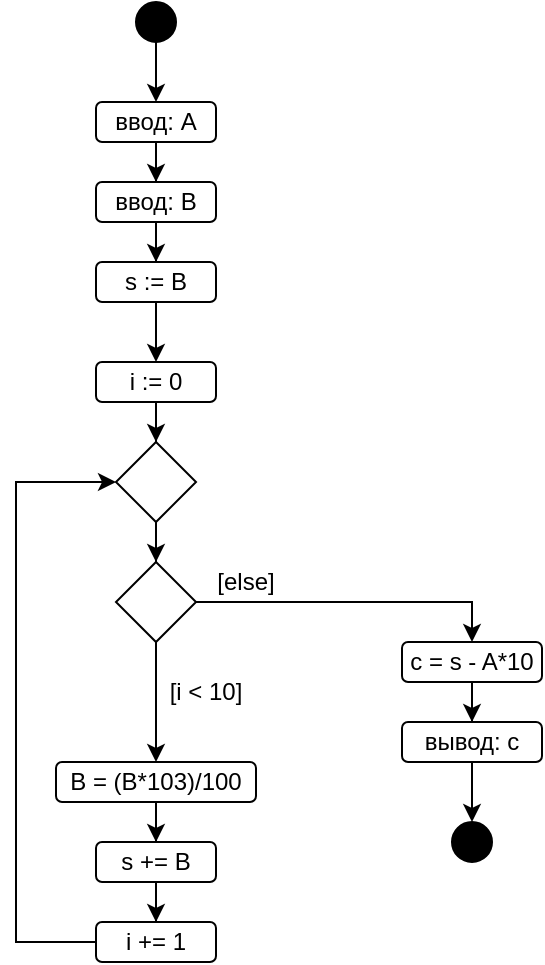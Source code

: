 <mxfile version="17.2.4" type="device"><diagram id="isCt9bO1tHCb2DCNSFl3" name="Страница 1"><mxGraphModel dx="425" dy="472" grid="1" gridSize="10" guides="1" tooltips="1" connect="1" arrows="1" fold="1" page="1" pageScale="1" pageWidth="827" pageHeight="1169" math="0" shadow="0"><root><mxCell id="0"/><mxCell id="1" parent="0"/><mxCell id="mfLZHZf16I2YXj5iRNrQ-5" style="edgeStyle=orthogonalEdgeStyle;rounded=0;orthogonalLoop=1;jettySize=auto;html=1;entryX=0.5;entryY=0;entryDx=0;entryDy=0;" edge="1" parent="1" source="mfLZHZf16I2YXj5iRNrQ-1" target="mfLZHZf16I2YXj5iRNrQ-2"><mxGeometry relative="1" as="geometry"/></mxCell><mxCell id="mfLZHZf16I2YXj5iRNrQ-1" value="" style="ellipse;whiteSpace=wrap;html=1;aspect=fixed;fillColor=#000000;" vertex="1" parent="1"><mxGeometry x="280" y="290" width="20" height="20" as="geometry"/></mxCell><mxCell id="mfLZHZf16I2YXj5iRNrQ-4" style="edgeStyle=orthogonalEdgeStyle;rounded=0;orthogonalLoop=1;jettySize=auto;html=1;entryX=0.5;entryY=0;entryDx=0;entryDy=0;" edge="1" parent="1" source="mfLZHZf16I2YXj5iRNrQ-2" target="mfLZHZf16I2YXj5iRNrQ-3"><mxGeometry relative="1" as="geometry"/></mxCell><mxCell id="mfLZHZf16I2YXj5iRNrQ-2" value="ввод: A" style="rounded=1;whiteSpace=wrap;html=1;" vertex="1" parent="1"><mxGeometry x="260" y="340" width="60" height="20" as="geometry"/></mxCell><mxCell id="mfLZHZf16I2YXj5iRNrQ-7" style="edgeStyle=orthogonalEdgeStyle;rounded=0;orthogonalLoop=1;jettySize=auto;html=1;entryX=0.5;entryY=0;entryDx=0;entryDy=0;" edge="1" parent="1" source="mfLZHZf16I2YXj5iRNrQ-3" target="mfLZHZf16I2YXj5iRNrQ-6"><mxGeometry relative="1" as="geometry"/></mxCell><mxCell id="mfLZHZf16I2YXj5iRNrQ-3" value="ввод: B" style="rounded=1;whiteSpace=wrap;html=1;" vertex="1" parent="1"><mxGeometry x="260" y="380" width="60" height="20" as="geometry"/></mxCell><mxCell id="mfLZHZf16I2YXj5iRNrQ-15" style="edgeStyle=orthogonalEdgeStyle;rounded=0;orthogonalLoop=1;jettySize=auto;html=1;entryX=0.5;entryY=0;entryDx=0;entryDy=0;" edge="1" parent="1" source="mfLZHZf16I2YXj5iRNrQ-6" target="mfLZHZf16I2YXj5iRNrQ-14"><mxGeometry relative="1" as="geometry"/></mxCell><mxCell id="mfLZHZf16I2YXj5iRNrQ-6" value="s := B" style="rounded=1;whiteSpace=wrap;html=1;" vertex="1" parent="1"><mxGeometry x="260" y="420" width="60" height="20" as="geometry"/></mxCell><mxCell id="mfLZHZf16I2YXj5iRNrQ-11" style="edgeStyle=orthogonalEdgeStyle;rounded=0;orthogonalLoop=1;jettySize=auto;html=1;entryX=0.5;entryY=0;entryDx=0;entryDy=0;" edge="1" parent="1" source="mfLZHZf16I2YXj5iRNrQ-8" target="mfLZHZf16I2YXj5iRNrQ-10"><mxGeometry relative="1" as="geometry"/></mxCell><mxCell id="mfLZHZf16I2YXj5iRNrQ-8" value="" style="rhombus;whiteSpace=wrap;html=1;" vertex="1" parent="1"><mxGeometry x="270" y="510" width="40" height="40" as="geometry"/></mxCell><mxCell id="mfLZHZf16I2YXj5iRNrQ-12" style="edgeStyle=orthogonalEdgeStyle;rounded=0;orthogonalLoop=1;jettySize=auto;html=1;entryX=0.5;entryY=0;entryDx=0;entryDy=0;" edge="1" parent="1" source="mfLZHZf16I2YXj5iRNrQ-10" target="mfLZHZf16I2YXj5iRNrQ-18"><mxGeometry relative="1" as="geometry"><mxPoint x="180" y="620" as="targetPoint"/></mxGeometry></mxCell><mxCell id="mfLZHZf16I2YXj5iRNrQ-13" style="edgeStyle=orthogonalEdgeStyle;rounded=0;orthogonalLoop=1;jettySize=auto;html=1;entryX=0.5;entryY=0;entryDx=0;entryDy=0;" edge="1" parent="1" source="mfLZHZf16I2YXj5iRNrQ-10" target="mfLZHZf16I2YXj5iRNrQ-27"><mxGeometry relative="1" as="geometry"><mxPoint x="390" y="590" as="targetPoint"/></mxGeometry></mxCell><mxCell id="mfLZHZf16I2YXj5iRNrQ-10" value="" style="rhombus;whiteSpace=wrap;html=1;" vertex="1" parent="1"><mxGeometry x="270" y="570" width="40" height="40" as="geometry"/></mxCell><mxCell id="mfLZHZf16I2YXj5iRNrQ-16" style="edgeStyle=orthogonalEdgeStyle;rounded=0;orthogonalLoop=1;jettySize=auto;html=1;entryX=0.5;entryY=0;entryDx=0;entryDy=0;" edge="1" parent="1" source="mfLZHZf16I2YXj5iRNrQ-14" target="mfLZHZf16I2YXj5iRNrQ-8"><mxGeometry relative="1" as="geometry"/></mxCell><mxCell id="mfLZHZf16I2YXj5iRNrQ-14" value="i := 0" style="rounded=1;whiteSpace=wrap;html=1;" vertex="1" parent="1"><mxGeometry x="260" y="470" width="60" height="20" as="geometry"/></mxCell><mxCell id="mfLZHZf16I2YXj5iRNrQ-17" value="[i &amp;lt; 10]" style="text;html=1;strokeColor=none;fillColor=none;align=center;verticalAlign=middle;whiteSpace=wrap;rounded=0;" vertex="1" parent="1"><mxGeometry x="290" y="630" width="50" height="10" as="geometry"/></mxCell><mxCell id="mfLZHZf16I2YXj5iRNrQ-21" style="edgeStyle=orthogonalEdgeStyle;rounded=0;orthogonalLoop=1;jettySize=auto;html=1;entryX=0.5;entryY=0;entryDx=0;entryDy=0;" edge="1" parent="1" source="mfLZHZf16I2YXj5iRNrQ-18" target="mfLZHZf16I2YXj5iRNrQ-20"><mxGeometry relative="1" as="geometry"/></mxCell><mxCell id="mfLZHZf16I2YXj5iRNrQ-18" value="B = (B*103)/100" style="rounded=1;whiteSpace=wrap;html=1;" vertex="1" parent="1"><mxGeometry x="240" y="670" width="100" height="20" as="geometry"/></mxCell><mxCell id="mfLZHZf16I2YXj5iRNrQ-19" value="[else]" style="text;html=1;strokeColor=none;fillColor=none;align=center;verticalAlign=middle;whiteSpace=wrap;rounded=0;" vertex="1" parent="1"><mxGeometry x="310" y="575" width="50" height="10" as="geometry"/></mxCell><mxCell id="mfLZHZf16I2YXj5iRNrQ-24" style="edgeStyle=orthogonalEdgeStyle;rounded=0;orthogonalLoop=1;jettySize=auto;html=1;entryX=0.5;entryY=0;entryDx=0;entryDy=0;" edge="1" parent="1" source="mfLZHZf16I2YXj5iRNrQ-20" target="mfLZHZf16I2YXj5iRNrQ-23"><mxGeometry relative="1" as="geometry"/></mxCell><mxCell id="mfLZHZf16I2YXj5iRNrQ-20" value="s += B" style="rounded=1;whiteSpace=wrap;html=1;" vertex="1" parent="1"><mxGeometry x="260" y="710" width="60" height="20" as="geometry"/></mxCell><mxCell id="mfLZHZf16I2YXj5iRNrQ-25" style="edgeStyle=orthogonalEdgeStyle;rounded=0;orthogonalLoop=1;jettySize=auto;html=1;entryX=0;entryY=0.5;entryDx=0;entryDy=0;" edge="1" parent="1" source="mfLZHZf16I2YXj5iRNrQ-23" target="mfLZHZf16I2YXj5iRNrQ-8"><mxGeometry relative="1" as="geometry"><Array as="points"><mxPoint x="220" y="760"/><mxPoint x="220" y="530"/></Array></mxGeometry></mxCell><mxCell id="mfLZHZf16I2YXj5iRNrQ-23" value="i += 1" style="rounded=1;whiteSpace=wrap;html=1;" vertex="1" parent="1"><mxGeometry x="260" y="750" width="60" height="20" as="geometry"/></mxCell><mxCell id="mfLZHZf16I2YXj5iRNrQ-29" style="edgeStyle=orthogonalEdgeStyle;rounded=0;orthogonalLoop=1;jettySize=auto;html=1;entryX=0.5;entryY=0;entryDx=0;entryDy=0;" edge="1" parent="1" source="mfLZHZf16I2YXj5iRNrQ-27" target="mfLZHZf16I2YXj5iRNrQ-28"><mxGeometry relative="1" as="geometry"/></mxCell><mxCell id="mfLZHZf16I2YXj5iRNrQ-27" value="c = s - A*10" style="rounded=1;whiteSpace=wrap;html=1;" vertex="1" parent="1"><mxGeometry x="413" y="610" width="70" height="20" as="geometry"/></mxCell><mxCell id="mfLZHZf16I2YXj5iRNrQ-32" style="edgeStyle=orthogonalEdgeStyle;rounded=0;orthogonalLoop=1;jettySize=auto;html=1;entryX=0.5;entryY=0;entryDx=0;entryDy=0;" edge="1" parent="1" source="mfLZHZf16I2YXj5iRNrQ-28" target="mfLZHZf16I2YXj5iRNrQ-31"><mxGeometry relative="1" as="geometry"/></mxCell><mxCell id="mfLZHZf16I2YXj5iRNrQ-28" value="вывод: c" style="rounded=1;whiteSpace=wrap;html=1;" vertex="1" parent="1"><mxGeometry x="413" y="650" width="70" height="20" as="geometry"/></mxCell><mxCell id="mfLZHZf16I2YXj5iRNrQ-31" value="" style="ellipse;whiteSpace=wrap;html=1;aspect=fixed;fillColor=#000000;" vertex="1" parent="1"><mxGeometry x="438" y="700" width="20" height="20" as="geometry"/></mxCell></root></mxGraphModel></diagram></mxfile>